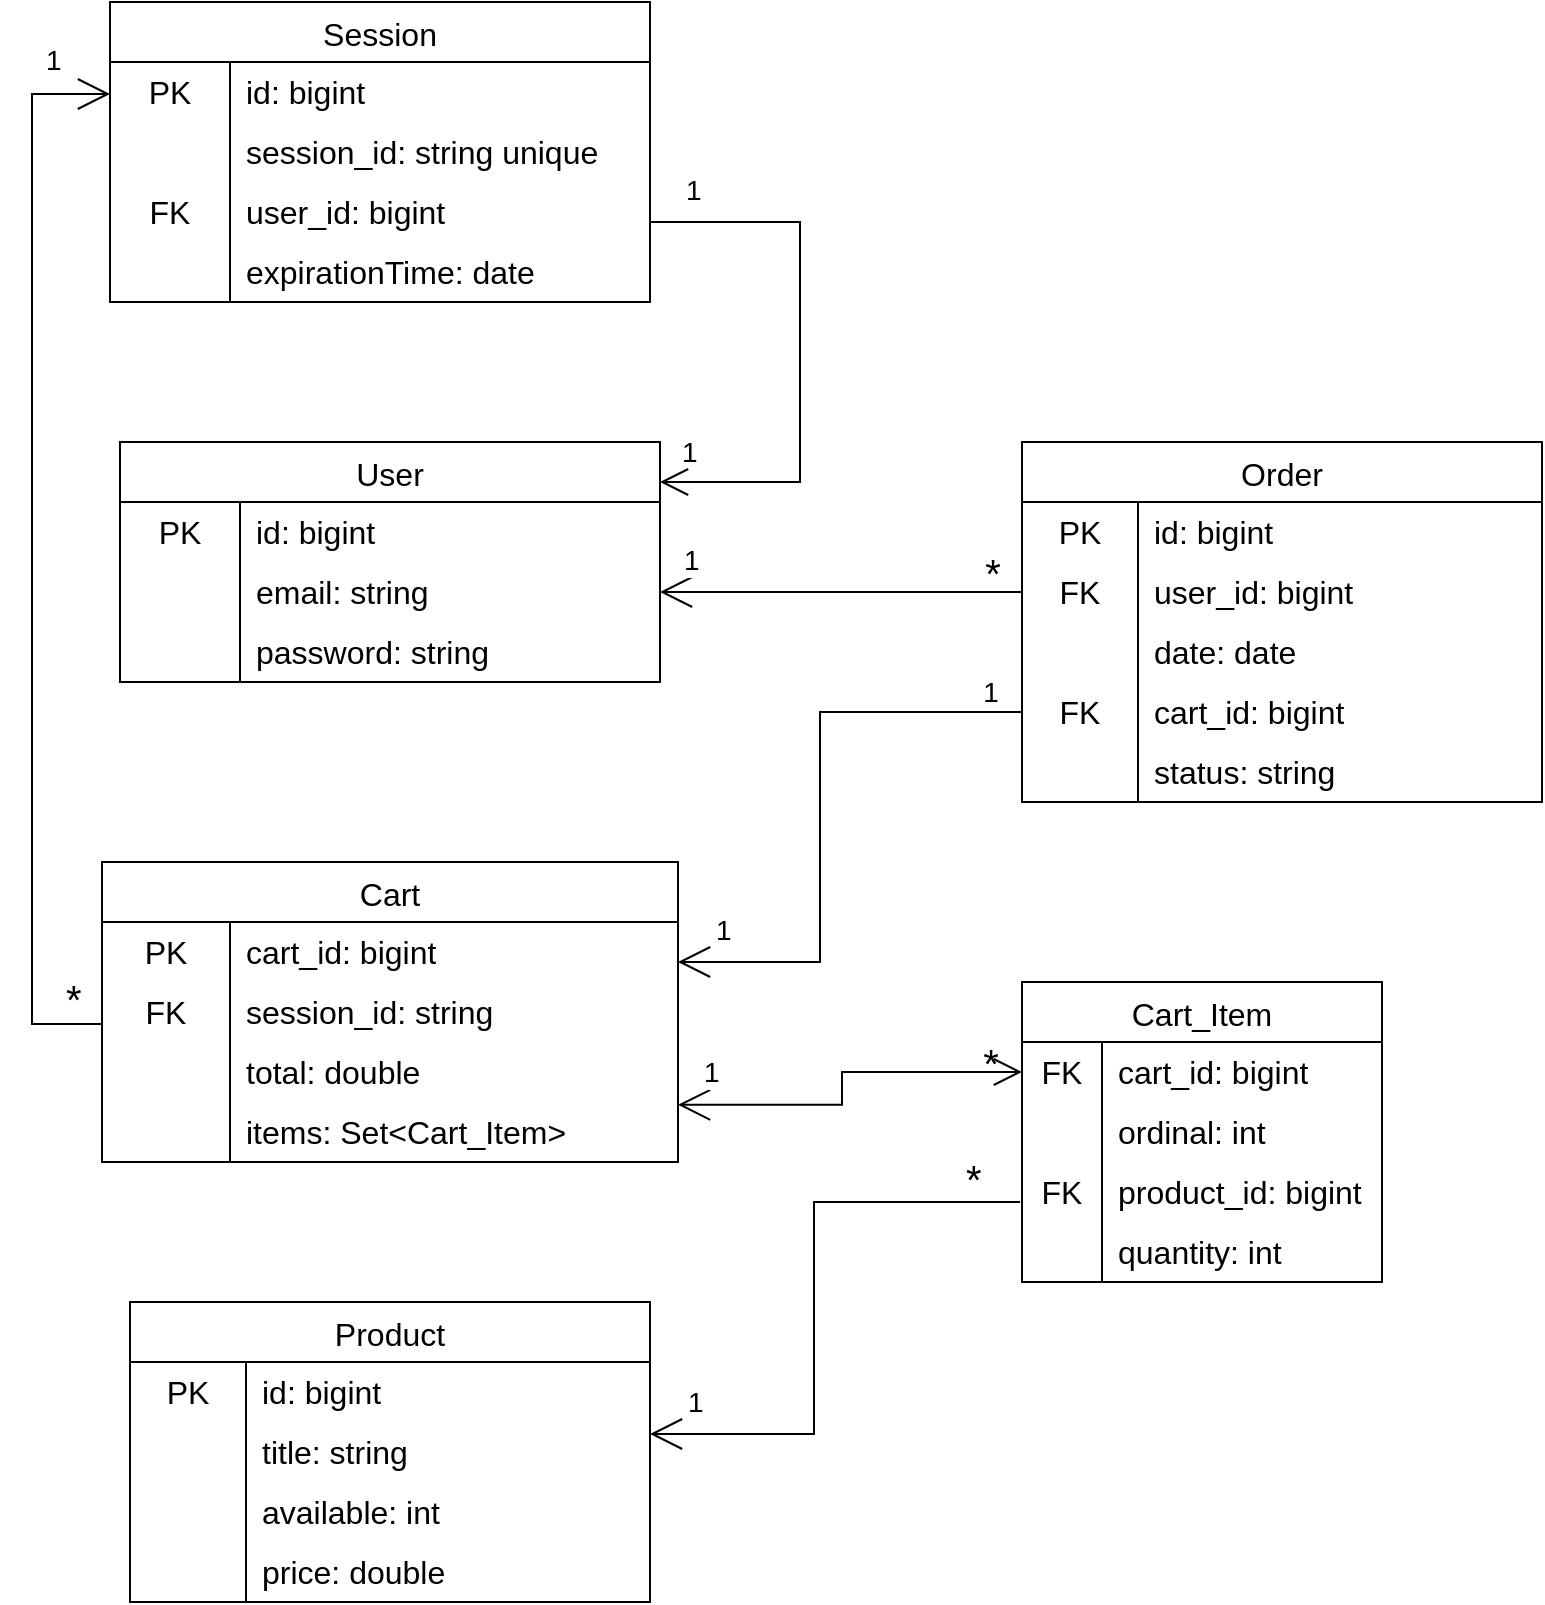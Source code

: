 <mxfile version="24.3.0" type="device">
  <diagram id="C5RBs43oDa-KdzZeNtuy" name="Page-1">
    <mxGraphModel dx="2086" dy="729" grid="1" gridSize="10" guides="1" tooltips="1" connect="1" arrows="1" fold="1" page="1" pageScale="1" pageWidth="827" pageHeight="1169" math="0" shadow="0">
      <root>
        <mxCell id="WIyWlLk6GJQsqaUBKTNV-0" />
        <mxCell id="WIyWlLk6GJQsqaUBKTNV-1" parent="WIyWlLk6GJQsqaUBKTNV-0" />
        <mxCell id="tDX9Rvb7DE5_OkJdQCPN-15" value="Cart_Item" style="shape=table;startSize=30;container=1;collapsible=0;childLayout=tableLayout;fixedRows=1;rowLines=0;fontStyle=0;strokeColor=default;fontSize=16;" vertex="1" parent="WIyWlLk6GJQsqaUBKTNV-1">
          <mxGeometry x="-300" y="530" width="180" height="150" as="geometry" />
        </mxCell>
        <mxCell id="tDX9Rvb7DE5_OkJdQCPN-16" value="" style="shape=tableRow;horizontal=0;startSize=0;swimlaneHead=0;swimlaneBody=0;top=0;left=0;bottom=0;right=0;collapsible=0;dropTarget=0;fillColor=none;points=[[0,0.5],[1,0.5]];portConstraint=eastwest;strokeColor=inherit;fontSize=16;" vertex="1" parent="tDX9Rvb7DE5_OkJdQCPN-15">
          <mxGeometry y="30" width="180" height="30" as="geometry" />
        </mxCell>
        <mxCell id="tDX9Rvb7DE5_OkJdQCPN-17" value="FK" style="shape=partialRectangle;html=1;whiteSpace=wrap;connectable=0;fillColor=none;top=0;left=0;bottom=0;right=0;overflow=hidden;pointerEvents=1;strokeColor=inherit;fontSize=16;" vertex="1" parent="tDX9Rvb7DE5_OkJdQCPN-16">
          <mxGeometry width="40" height="30" as="geometry">
            <mxRectangle width="40" height="30" as="alternateBounds" />
          </mxGeometry>
        </mxCell>
        <mxCell id="tDX9Rvb7DE5_OkJdQCPN-18" value="cart_id: bigint" style="shape=partialRectangle;html=1;whiteSpace=wrap;connectable=0;fillColor=none;top=0;left=0;bottom=0;right=0;align=left;spacingLeft=6;overflow=hidden;strokeColor=inherit;fontSize=16;" vertex="1" parent="tDX9Rvb7DE5_OkJdQCPN-16">
          <mxGeometry x="40" width="140" height="30" as="geometry">
            <mxRectangle width="140" height="30" as="alternateBounds" />
          </mxGeometry>
        </mxCell>
        <mxCell id="tDX9Rvb7DE5_OkJdQCPN-19" value="" style="shape=tableRow;horizontal=0;startSize=0;swimlaneHead=0;swimlaneBody=0;top=0;left=0;bottom=0;right=0;collapsible=0;dropTarget=0;fillColor=none;points=[[0,0.5],[1,0.5]];portConstraint=eastwest;strokeColor=inherit;fontSize=16;" vertex="1" parent="tDX9Rvb7DE5_OkJdQCPN-15">
          <mxGeometry y="60" width="180" height="30" as="geometry" />
        </mxCell>
        <mxCell id="tDX9Rvb7DE5_OkJdQCPN-20" value="" style="shape=partialRectangle;html=1;whiteSpace=wrap;connectable=0;fillColor=none;top=0;left=0;bottom=0;right=0;overflow=hidden;strokeColor=inherit;fontSize=16;" vertex="1" parent="tDX9Rvb7DE5_OkJdQCPN-19">
          <mxGeometry width="40" height="30" as="geometry">
            <mxRectangle width="40" height="30" as="alternateBounds" />
          </mxGeometry>
        </mxCell>
        <mxCell id="tDX9Rvb7DE5_OkJdQCPN-21" value="ordinal: int" style="shape=partialRectangle;html=1;whiteSpace=wrap;connectable=0;fillColor=none;top=0;left=0;bottom=0;right=0;align=left;spacingLeft=6;overflow=hidden;strokeColor=inherit;fontSize=16;" vertex="1" parent="tDX9Rvb7DE5_OkJdQCPN-19">
          <mxGeometry x="40" width="140" height="30" as="geometry">
            <mxRectangle width="140" height="30" as="alternateBounds" />
          </mxGeometry>
        </mxCell>
        <mxCell id="tDX9Rvb7DE5_OkJdQCPN-22" value="" style="shape=tableRow;horizontal=0;startSize=0;swimlaneHead=0;swimlaneBody=0;top=0;left=0;bottom=0;right=0;collapsible=0;dropTarget=0;fillColor=none;points=[[0,0.5],[1,0.5]];portConstraint=eastwest;strokeColor=inherit;fontSize=16;" vertex="1" parent="tDX9Rvb7DE5_OkJdQCPN-15">
          <mxGeometry y="90" width="180" height="30" as="geometry" />
        </mxCell>
        <mxCell id="tDX9Rvb7DE5_OkJdQCPN-23" value="FK" style="shape=partialRectangle;html=1;whiteSpace=wrap;connectable=0;fillColor=none;top=0;left=0;bottom=0;right=0;overflow=hidden;strokeColor=inherit;fontSize=16;" vertex="1" parent="tDX9Rvb7DE5_OkJdQCPN-22">
          <mxGeometry width="40" height="30" as="geometry">
            <mxRectangle width="40" height="30" as="alternateBounds" />
          </mxGeometry>
        </mxCell>
        <mxCell id="tDX9Rvb7DE5_OkJdQCPN-24" value="product_id: bigint" style="shape=partialRectangle;html=1;whiteSpace=wrap;connectable=0;fillColor=none;top=0;left=0;bottom=0;right=0;align=left;spacingLeft=6;overflow=hidden;strokeColor=inherit;fontSize=16;" vertex="1" parent="tDX9Rvb7DE5_OkJdQCPN-22">
          <mxGeometry x="40" width="140" height="30" as="geometry">
            <mxRectangle width="140" height="30" as="alternateBounds" />
          </mxGeometry>
        </mxCell>
        <mxCell id="tDX9Rvb7DE5_OkJdQCPN-80" value="" style="shape=tableRow;horizontal=0;startSize=0;swimlaneHead=0;swimlaneBody=0;top=0;left=0;bottom=0;right=0;collapsible=0;dropTarget=0;fillColor=none;points=[[0,0.5],[1,0.5]];portConstraint=eastwest;strokeColor=inherit;fontSize=16;" vertex="1" parent="tDX9Rvb7DE5_OkJdQCPN-15">
          <mxGeometry y="120" width="180" height="30" as="geometry" />
        </mxCell>
        <mxCell id="tDX9Rvb7DE5_OkJdQCPN-81" value="" style="shape=partialRectangle;html=1;whiteSpace=wrap;connectable=0;fillColor=none;top=0;left=0;bottom=0;right=0;overflow=hidden;strokeColor=inherit;fontSize=16;" vertex="1" parent="tDX9Rvb7DE5_OkJdQCPN-80">
          <mxGeometry width="40" height="30" as="geometry">
            <mxRectangle width="40" height="30" as="alternateBounds" />
          </mxGeometry>
        </mxCell>
        <mxCell id="tDX9Rvb7DE5_OkJdQCPN-82" value="quantity: int" style="shape=partialRectangle;html=1;whiteSpace=wrap;connectable=0;fillColor=none;top=0;left=0;bottom=0;right=0;align=left;spacingLeft=6;overflow=hidden;strokeColor=inherit;fontSize=16;" vertex="1" parent="tDX9Rvb7DE5_OkJdQCPN-80">
          <mxGeometry x="40" width="140" height="30" as="geometry">
            <mxRectangle width="140" height="30" as="alternateBounds" />
          </mxGeometry>
        </mxCell>
        <mxCell id="tDX9Rvb7DE5_OkJdQCPN-39" value="" style="shape=tableRow;horizontal=0;startSize=0;swimlaneHead=0;swimlaneBody=0;top=0;left=0;bottom=0;right=0;collapsible=0;dropTarget=0;fillColor=none;points=[[0,0.5],[1,0.5]];portConstraint=eastwest;strokeColor=inherit;fontSize=16;" vertex="1" parent="WIyWlLk6GJQsqaUBKTNV-1">
          <mxGeometry x="-461" y="90" width="180" height="30" as="geometry" />
        </mxCell>
        <mxCell id="tDX9Rvb7DE5_OkJdQCPN-48" value="" style="shape=tableRow;horizontal=0;startSize=0;swimlaneHead=0;swimlaneBody=0;top=0;left=0;bottom=0;right=0;collapsible=0;dropTarget=0;fillColor=none;points=[[0,0.5],[1,0.5]];portConstraint=eastwest;strokeColor=inherit;fontSize=16;" vertex="1" parent="WIyWlLk6GJQsqaUBKTNV-1">
          <mxGeometry x="-461" y="120" width="180" height="30" as="geometry" />
        </mxCell>
        <mxCell id="tDX9Rvb7DE5_OkJdQCPN-51" value="" style="shape=tableRow;horizontal=0;startSize=0;swimlaneHead=0;swimlaneBody=0;top=0;left=0;bottom=0;right=0;collapsible=0;dropTarget=0;fillColor=none;points=[[0,0.5],[1,0.5]];portConstraint=eastwest;strokeColor=inherit;fontSize=16;" vertex="1" parent="WIyWlLk6GJQsqaUBKTNV-1">
          <mxGeometry x="-461" y="150" width="180" height="30" as="geometry" />
        </mxCell>
        <mxCell id="tDX9Rvb7DE5_OkJdQCPN-54" value="" style="shape=tableRow;horizontal=0;startSize=0;swimlaneHead=0;swimlaneBody=0;top=0;left=0;bottom=0;right=0;collapsible=0;dropTarget=0;fillColor=none;points=[[0,0.5],[1,0.5]];portConstraint=eastwest;strokeColor=inherit;fontSize=16;" vertex="1" parent="WIyWlLk6GJQsqaUBKTNV-1">
          <mxGeometry x="-461" y="180" width="180" height="30" as="geometry" />
        </mxCell>
        <mxCell id="tDX9Rvb7DE5_OkJdQCPN-89" value="Cart" style="shape=table;startSize=30;container=1;collapsible=0;childLayout=tableLayout;fixedRows=1;rowLines=0;fontStyle=0;strokeColor=default;fontSize=16;" vertex="1" parent="WIyWlLk6GJQsqaUBKTNV-1">
          <mxGeometry x="-760" y="470" width="288" height="150" as="geometry" />
        </mxCell>
        <mxCell id="tDX9Rvb7DE5_OkJdQCPN-90" value="" style="shape=tableRow;horizontal=0;startSize=0;swimlaneHead=0;swimlaneBody=0;top=0;left=0;bottom=0;right=0;collapsible=0;dropTarget=0;fillColor=none;points=[[0,0.5],[1,0.5]];portConstraint=eastwest;strokeColor=inherit;fontSize=16;" vertex="1" parent="tDX9Rvb7DE5_OkJdQCPN-89">
          <mxGeometry y="30" width="288" height="30" as="geometry" />
        </mxCell>
        <mxCell id="tDX9Rvb7DE5_OkJdQCPN-91" value="PK" style="shape=partialRectangle;html=1;whiteSpace=wrap;connectable=0;fillColor=none;top=0;left=0;bottom=0;right=0;overflow=hidden;pointerEvents=1;strokeColor=inherit;fontSize=16;" vertex="1" parent="tDX9Rvb7DE5_OkJdQCPN-90">
          <mxGeometry width="64" height="30" as="geometry">
            <mxRectangle width="64" height="30" as="alternateBounds" />
          </mxGeometry>
        </mxCell>
        <mxCell id="tDX9Rvb7DE5_OkJdQCPN-92" value="cart_id: bigint" style="shape=partialRectangle;html=1;whiteSpace=wrap;connectable=0;fillColor=none;top=0;left=0;bottom=0;right=0;align=left;spacingLeft=6;overflow=hidden;strokeColor=inherit;fontSize=16;" vertex="1" parent="tDX9Rvb7DE5_OkJdQCPN-90">
          <mxGeometry x="64" width="224" height="30" as="geometry">
            <mxRectangle width="224" height="30" as="alternateBounds" />
          </mxGeometry>
        </mxCell>
        <mxCell id="tDX9Rvb7DE5_OkJdQCPN-156" value="" style="shape=tableRow;horizontal=0;startSize=0;swimlaneHead=0;swimlaneBody=0;top=0;left=0;bottom=0;right=0;collapsible=0;dropTarget=0;fillColor=none;points=[[0,0.5],[1,0.5]];portConstraint=eastwest;strokeColor=inherit;fontSize=16;" vertex="1" parent="tDX9Rvb7DE5_OkJdQCPN-89">
          <mxGeometry y="60" width="288" height="30" as="geometry" />
        </mxCell>
        <mxCell id="tDX9Rvb7DE5_OkJdQCPN-157" value="FK" style="shape=partialRectangle;html=1;whiteSpace=wrap;connectable=0;fillColor=none;top=0;left=0;bottom=0;right=0;overflow=hidden;pointerEvents=1;strokeColor=inherit;fontSize=16;" vertex="1" parent="tDX9Rvb7DE5_OkJdQCPN-156">
          <mxGeometry width="64" height="30" as="geometry">
            <mxRectangle width="64" height="30" as="alternateBounds" />
          </mxGeometry>
        </mxCell>
        <mxCell id="tDX9Rvb7DE5_OkJdQCPN-158" value="session_id: string" style="shape=partialRectangle;html=1;whiteSpace=wrap;connectable=0;fillColor=none;top=0;left=0;bottom=0;right=0;align=left;spacingLeft=6;overflow=hidden;strokeColor=inherit;fontSize=16;" vertex="1" parent="tDX9Rvb7DE5_OkJdQCPN-156">
          <mxGeometry x="64" width="224" height="30" as="geometry">
            <mxRectangle width="224" height="30" as="alternateBounds" />
          </mxGeometry>
        </mxCell>
        <mxCell id="tDX9Rvb7DE5_OkJdQCPN-93" value="" style="shape=tableRow;horizontal=0;startSize=0;swimlaneHead=0;swimlaneBody=0;top=0;left=0;bottom=0;right=0;collapsible=0;dropTarget=0;fillColor=none;points=[[0,0.5],[1,0.5]];portConstraint=eastwest;strokeColor=inherit;fontSize=16;" vertex="1" parent="tDX9Rvb7DE5_OkJdQCPN-89">
          <mxGeometry y="90" width="288" height="30" as="geometry" />
        </mxCell>
        <mxCell id="tDX9Rvb7DE5_OkJdQCPN-94" value="" style="shape=partialRectangle;html=1;whiteSpace=wrap;connectable=0;fillColor=none;top=0;left=0;bottom=0;right=0;overflow=hidden;strokeColor=inherit;fontSize=16;" vertex="1" parent="tDX9Rvb7DE5_OkJdQCPN-93">
          <mxGeometry width="64" height="30" as="geometry">
            <mxRectangle width="64" height="30" as="alternateBounds" />
          </mxGeometry>
        </mxCell>
        <mxCell id="tDX9Rvb7DE5_OkJdQCPN-95" value="total: double" style="shape=partialRectangle;html=1;whiteSpace=wrap;connectable=0;fillColor=none;top=0;left=0;bottom=0;right=0;align=left;spacingLeft=6;overflow=hidden;strokeColor=inherit;fontSize=16;" vertex="1" parent="tDX9Rvb7DE5_OkJdQCPN-93">
          <mxGeometry x="64" width="224" height="30" as="geometry">
            <mxRectangle width="224" height="30" as="alternateBounds" />
          </mxGeometry>
        </mxCell>
        <mxCell id="tDX9Rvb7DE5_OkJdQCPN-96" value="" style="shape=tableRow;horizontal=0;startSize=0;swimlaneHead=0;swimlaneBody=0;top=0;left=0;bottom=0;right=0;collapsible=0;dropTarget=0;fillColor=none;points=[[0,0.5],[1,0.5]];portConstraint=eastwest;strokeColor=inherit;fontSize=16;" vertex="1" parent="tDX9Rvb7DE5_OkJdQCPN-89">
          <mxGeometry y="120" width="288" height="30" as="geometry" />
        </mxCell>
        <mxCell id="tDX9Rvb7DE5_OkJdQCPN-97" value="" style="shape=partialRectangle;html=1;whiteSpace=wrap;connectable=0;fillColor=none;top=0;left=0;bottom=0;right=0;overflow=hidden;strokeColor=inherit;fontSize=16;" vertex="1" parent="tDX9Rvb7DE5_OkJdQCPN-96">
          <mxGeometry width="64" height="30" as="geometry">
            <mxRectangle width="64" height="30" as="alternateBounds" />
          </mxGeometry>
        </mxCell>
        <mxCell id="tDX9Rvb7DE5_OkJdQCPN-98" value="items: Set&amp;lt;Cart_Item&amp;gt;" style="shape=partialRectangle;html=1;whiteSpace=wrap;connectable=0;fillColor=none;top=0;left=0;bottom=0;right=0;align=left;spacingLeft=6;overflow=hidden;strokeColor=inherit;fontSize=16;" vertex="1" parent="tDX9Rvb7DE5_OkJdQCPN-96">
          <mxGeometry x="64" width="224" height="30" as="geometry">
            <mxRectangle width="224" height="30" as="alternateBounds" />
          </mxGeometry>
        </mxCell>
        <mxCell id="tDX9Rvb7DE5_OkJdQCPN-102" value="Order" style="shape=table;startSize=30;container=1;collapsible=0;childLayout=tableLayout;fixedRows=1;rowLines=0;fontStyle=0;strokeColor=default;fontSize=16;" vertex="1" parent="WIyWlLk6GJQsqaUBKTNV-1">
          <mxGeometry x="-300" y="260" width="260" height="180" as="geometry" />
        </mxCell>
        <mxCell id="tDX9Rvb7DE5_OkJdQCPN-103" value="" style="shape=tableRow;horizontal=0;startSize=0;swimlaneHead=0;swimlaneBody=0;top=0;left=0;bottom=0;right=0;collapsible=0;dropTarget=0;fillColor=none;points=[[0,0.5],[1,0.5]];portConstraint=eastwest;strokeColor=inherit;fontSize=16;" vertex="1" parent="tDX9Rvb7DE5_OkJdQCPN-102">
          <mxGeometry y="30" width="260" height="30" as="geometry" />
        </mxCell>
        <mxCell id="tDX9Rvb7DE5_OkJdQCPN-104" value="PK" style="shape=partialRectangle;html=1;whiteSpace=wrap;connectable=0;fillColor=none;top=0;left=0;bottom=0;right=0;overflow=hidden;pointerEvents=1;strokeColor=inherit;fontSize=16;" vertex="1" parent="tDX9Rvb7DE5_OkJdQCPN-103">
          <mxGeometry width="58" height="30" as="geometry">
            <mxRectangle width="58" height="30" as="alternateBounds" />
          </mxGeometry>
        </mxCell>
        <mxCell id="tDX9Rvb7DE5_OkJdQCPN-105" value="id: bigint" style="shape=partialRectangle;html=1;whiteSpace=wrap;connectable=0;fillColor=none;top=0;left=0;bottom=0;right=0;align=left;spacingLeft=6;overflow=hidden;strokeColor=inherit;fontSize=16;" vertex="1" parent="tDX9Rvb7DE5_OkJdQCPN-103">
          <mxGeometry x="58" width="202" height="30" as="geometry">
            <mxRectangle width="202" height="30" as="alternateBounds" />
          </mxGeometry>
        </mxCell>
        <mxCell id="tDX9Rvb7DE5_OkJdQCPN-106" value="" style="shape=tableRow;horizontal=0;startSize=0;swimlaneHead=0;swimlaneBody=0;top=0;left=0;bottom=0;right=0;collapsible=0;dropTarget=0;fillColor=none;points=[[0,0.5],[1,0.5]];portConstraint=eastwest;strokeColor=inherit;fontSize=16;" vertex="1" parent="tDX9Rvb7DE5_OkJdQCPN-102">
          <mxGeometry y="60" width="260" height="30" as="geometry" />
        </mxCell>
        <mxCell id="tDX9Rvb7DE5_OkJdQCPN-107" value="FK" style="shape=partialRectangle;html=1;whiteSpace=wrap;connectable=0;fillColor=none;top=0;left=0;bottom=0;right=0;overflow=hidden;strokeColor=inherit;fontSize=16;" vertex="1" parent="tDX9Rvb7DE5_OkJdQCPN-106">
          <mxGeometry width="58" height="30" as="geometry">
            <mxRectangle width="58" height="30" as="alternateBounds" />
          </mxGeometry>
        </mxCell>
        <mxCell id="tDX9Rvb7DE5_OkJdQCPN-108" value="user_id: bigint" style="shape=partialRectangle;html=1;whiteSpace=wrap;connectable=0;fillColor=none;top=0;left=0;bottom=0;right=0;align=left;spacingLeft=6;overflow=hidden;strokeColor=inherit;fontSize=16;" vertex="1" parent="tDX9Rvb7DE5_OkJdQCPN-106">
          <mxGeometry x="58" width="202" height="30" as="geometry">
            <mxRectangle width="202" height="30" as="alternateBounds" />
          </mxGeometry>
        </mxCell>
        <mxCell id="tDX9Rvb7DE5_OkJdQCPN-109" value="" style="shape=tableRow;horizontal=0;startSize=0;swimlaneHead=0;swimlaneBody=0;top=0;left=0;bottom=0;right=0;collapsible=0;dropTarget=0;fillColor=none;points=[[0,0.5],[1,0.5]];portConstraint=eastwest;strokeColor=inherit;fontSize=16;" vertex="1" parent="tDX9Rvb7DE5_OkJdQCPN-102">
          <mxGeometry y="90" width="260" height="30" as="geometry" />
        </mxCell>
        <mxCell id="tDX9Rvb7DE5_OkJdQCPN-110" value="" style="shape=partialRectangle;html=1;whiteSpace=wrap;connectable=0;fillColor=none;top=0;left=0;bottom=0;right=0;overflow=hidden;strokeColor=inherit;fontSize=16;" vertex="1" parent="tDX9Rvb7DE5_OkJdQCPN-109">
          <mxGeometry width="58" height="30" as="geometry">
            <mxRectangle width="58" height="30" as="alternateBounds" />
          </mxGeometry>
        </mxCell>
        <mxCell id="tDX9Rvb7DE5_OkJdQCPN-111" value="date: date" style="shape=partialRectangle;html=1;whiteSpace=wrap;connectable=0;fillColor=none;top=0;left=0;bottom=0;right=0;align=left;spacingLeft=6;overflow=hidden;strokeColor=inherit;fontSize=16;" vertex="1" parent="tDX9Rvb7DE5_OkJdQCPN-109">
          <mxGeometry x="58" width="202" height="30" as="geometry">
            <mxRectangle width="202" height="30" as="alternateBounds" />
          </mxGeometry>
        </mxCell>
        <mxCell id="tDX9Rvb7DE5_OkJdQCPN-112" value="" style="shape=tableRow;horizontal=0;startSize=0;swimlaneHead=0;swimlaneBody=0;top=0;left=0;bottom=0;right=0;collapsible=0;dropTarget=0;fillColor=none;points=[[0,0.5],[1,0.5]];portConstraint=eastwest;strokeColor=inherit;fontSize=16;" vertex="1" parent="tDX9Rvb7DE5_OkJdQCPN-102">
          <mxGeometry y="120" width="260" height="30" as="geometry" />
        </mxCell>
        <mxCell id="tDX9Rvb7DE5_OkJdQCPN-113" value="FK" style="shape=partialRectangle;html=1;whiteSpace=wrap;connectable=0;fillColor=none;top=0;left=0;bottom=0;right=0;overflow=hidden;strokeColor=inherit;fontSize=16;" vertex="1" parent="tDX9Rvb7DE5_OkJdQCPN-112">
          <mxGeometry width="58" height="30" as="geometry">
            <mxRectangle width="58" height="30" as="alternateBounds" />
          </mxGeometry>
        </mxCell>
        <mxCell id="tDX9Rvb7DE5_OkJdQCPN-114" value="cart_id: bigint" style="shape=partialRectangle;html=1;whiteSpace=wrap;connectable=0;fillColor=none;top=0;left=0;bottom=0;right=0;align=left;spacingLeft=6;overflow=hidden;strokeColor=inherit;fontSize=16;" vertex="1" parent="tDX9Rvb7DE5_OkJdQCPN-112">
          <mxGeometry x="58" width="202" height="30" as="geometry">
            <mxRectangle width="202" height="30" as="alternateBounds" />
          </mxGeometry>
        </mxCell>
        <mxCell id="tDX9Rvb7DE5_OkJdQCPN-115" value="" style="shape=tableRow;horizontal=0;startSize=0;swimlaneHead=0;swimlaneBody=0;top=0;left=0;bottom=0;right=0;collapsible=0;dropTarget=0;fillColor=none;points=[[0,0.5],[1,0.5]];portConstraint=eastwest;strokeColor=inherit;fontSize=16;" vertex="1" parent="tDX9Rvb7DE5_OkJdQCPN-102">
          <mxGeometry y="150" width="260" height="30" as="geometry" />
        </mxCell>
        <mxCell id="tDX9Rvb7DE5_OkJdQCPN-116" value="" style="shape=partialRectangle;html=1;whiteSpace=wrap;connectable=0;fillColor=none;top=0;left=0;bottom=0;right=0;overflow=hidden;strokeColor=inherit;fontSize=16;" vertex="1" parent="tDX9Rvb7DE5_OkJdQCPN-115">
          <mxGeometry width="58" height="30" as="geometry">
            <mxRectangle width="58" height="30" as="alternateBounds" />
          </mxGeometry>
        </mxCell>
        <mxCell id="tDX9Rvb7DE5_OkJdQCPN-117" value="status: string" style="shape=partialRectangle;html=1;whiteSpace=wrap;connectable=0;fillColor=none;top=0;left=0;bottom=0;right=0;align=left;spacingLeft=6;overflow=hidden;strokeColor=inherit;fontSize=16;" vertex="1" parent="tDX9Rvb7DE5_OkJdQCPN-115">
          <mxGeometry x="58" width="202" height="30" as="geometry">
            <mxRectangle width="202" height="30" as="alternateBounds" />
          </mxGeometry>
        </mxCell>
        <mxCell id="tDX9Rvb7DE5_OkJdQCPN-118" value="Product" style="shape=table;startSize=30;container=1;collapsible=0;childLayout=tableLayout;fixedRows=1;rowLines=0;fontStyle=0;strokeColor=default;fontSize=16;" vertex="1" parent="WIyWlLk6GJQsqaUBKTNV-1">
          <mxGeometry x="-746" y="690" width="260" height="150" as="geometry" />
        </mxCell>
        <mxCell id="tDX9Rvb7DE5_OkJdQCPN-119" value="" style="shape=tableRow;horizontal=0;startSize=0;swimlaneHead=0;swimlaneBody=0;top=0;left=0;bottom=0;right=0;collapsible=0;dropTarget=0;fillColor=none;points=[[0,0.5],[1,0.5]];portConstraint=eastwest;strokeColor=inherit;fontSize=16;" vertex="1" parent="tDX9Rvb7DE5_OkJdQCPN-118">
          <mxGeometry y="30" width="260" height="30" as="geometry" />
        </mxCell>
        <mxCell id="tDX9Rvb7DE5_OkJdQCPN-120" value="PK" style="shape=partialRectangle;html=1;whiteSpace=wrap;connectable=0;fillColor=none;top=0;left=0;bottom=0;right=0;overflow=hidden;pointerEvents=1;strokeColor=inherit;fontSize=16;" vertex="1" parent="tDX9Rvb7DE5_OkJdQCPN-119">
          <mxGeometry width="58" height="30" as="geometry">
            <mxRectangle width="58" height="30" as="alternateBounds" />
          </mxGeometry>
        </mxCell>
        <mxCell id="tDX9Rvb7DE5_OkJdQCPN-121" value="id: bigint" style="shape=partialRectangle;html=1;whiteSpace=wrap;connectable=0;fillColor=none;top=0;left=0;bottom=0;right=0;align=left;spacingLeft=6;overflow=hidden;strokeColor=inherit;fontSize=16;" vertex="1" parent="tDX9Rvb7DE5_OkJdQCPN-119">
          <mxGeometry x="58" width="202" height="30" as="geometry">
            <mxRectangle width="202" height="30" as="alternateBounds" />
          </mxGeometry>
        </mxCell>
        <mxCell id="tDX9Rvb7DE5_OkJdQCPN-122" value="" style="shape=tableRow;horizontal=0;startSize=0;swimlaneHead=0;swimlaneBody=0;top=0;left=0;bottom=0;right=0;collapsible=0;dropTarget=0;fillColor=none;points=[[0,0.5],[1,0.5]];portConstraint=eastwest;strokeColor=inherit;fontSize=16;" vertex="1" parent="tDX9Rvb7DE5_OkJdQCPN-118">
          <mxGeometry y="60" width="260" height="30" as="geometry" />
        </mxCell>
        <mxCell id="tDX9Rvb7DE5_OkJdQCPN-123" value="" style="shape=partialRectangle;html=1;whiteSpace=wrap;connectable=0;fillColor=none;top=0;left=0;bottom=0;right=0;overflow=hidden;strokeColor=inherit;fontSize=16;" vertex="1" parent="tDX9Rvb7DE5_OkJdQCPN-122">
          <mxGeometry width="58" height="30" as="geometry">
            <mxRectangle width="58" height="30" as="alternateBounds" />
          </mxGeometry>
        </mxCell>
        <mxCell id="tDX9Rvb7DE5_OkJdQCPN-124" value="title: string" style="shape=partialRectangle;html=1;whiteSpace=wrap;connectable=0;fillColor=none;top=0;left=0;bottom=0;right=0;align=left;spacingLeft=6;overflow=hidden;strokeColor=inherit;fontSize=16;" vertex="1" parent="tDX9Rvb7DE5_OkJdQCPN-122">
          <mxGeometry x="58" width="202" height="30" as="geometry">
            <mxRectangle width="202" height="30" as="alternateBounds" />
          </mxGeometry>
        </mxCell>
        <mxCell id="tDX9Rvb7DE5_OkJdQCPN-125" value="" style="shape=tableRow;horizontal=0;startSize=0;swimlaneHead=0;swimlaneBody=0;top=0;left=0;bottom=0;right=0;collapsible=0;dropTarget=0;fillColor=none;points=[[0,0.5],[1,0.5]];portConstraint=eastwest;strokeColor=inherit;fontSize=16;" vertex="1" parent="tDX9Rvb7DE5_OkJdQCPN-118">
          <mxGeometry y="90" width="260" height="30" as="geometry" />
        </mxCell>
        <mxCell id="tDX9Rvb7DE5_OkJdQCPN-126" value="" style="shape=partialRectangle;html=1;whiteSpace=wrap;connectable=0;fillColor=none;top=0;left=0;bottom=0;right=0;overflow=hidden;strokeColor=inherit;fontSize=16;" vertex="1" parent="tDX9Rvb7DE5_OkJdQCPN-125">
          <mxGeometry width="58" height="30" as="geometry">
            <mxRectangle width="58" height="30" as="alternateBounds" />
          </mxGeometry>
        </mxCell>
        <mxCell id="tDX9Rvb7DE5_OkJdQCPN-127" value="available: int" style="shape=partialRectangle;html=1;whiteSpace=wrap;connectable=0;fillColor=none;top=0;left=0;bottom=0;right=0;align=left;spacingLeft=6;overflow=hidden;strokeColor=inherit;fontSize=16;" vertex="1" parent="tDX9Rvb7DE5_OkJdQCPN-125">
          <mxGeometry x="58" width="202" height="30" as="geometry">
            <mxRectangle width="202" height="30" as="alternateBounds" />
          </mxGeometry>
        </mxCell>
        <mxCell id="tDX9Rvb7DE5_OkJdQCPN-128" value="" style="shape=tableRow;horizontal=0;startSize=0;swimlaneHead=0;swimlaneBody=0;top=0;left=0;bottom=0;right=0;collapsible=0;dropTarget=0;fillColor=none;points=[[0,0.5],[1,0.5]];portConstraint=eastwest;strokeColor=inherit;fontSize=16;" vertex="1" parent="tDX9Rvb7DE5_OkJdQCPN-118">
          <mxGeometry y="120" width="260" height="30" as="geometry" />
        </mxCell>
        <mxCell id="tDX9Rvb7DE5_OkJdQCPN-129" value="" style="shape=partialRectangle;html=1;whiteSpace=wrap;connectable=0;fillColor=none;top=0;left=0;bottom=0;right=0;overflow=hidden;strokeColor=inherit;fontSize=16;" vertex="1" parent="tDX9Rvb7DE5_OkJdQCPN-128">
          <mxGeometry width="58" height="30" as="geometry">
            <mxRectangle width="58" height="30" as="alternateBounds" />
          </mxGeometry>
        </mxCell>
        <mxCell id="tDX9Rvb7DE5_OkJdQCPN-130" value="price: double" style="shape=partialRectangle;html=1;whiteSpace=wrap;connectable=0;fillColor=none;top=0;left=0;bottom=0;right=0;align=left;spacingLeft=6;overflow=hidden;strokeColor=inherit;fontSize=16;" vertex="1" parent="tDX9Rvb7DE5_OkJdQCPN-128">
          <mxGeometry x="58" width="202" height="30" as="geometry">
            <mxRectangle width="202" height="30" as="alternateBounds" />
          </mxGeometry>
        </mxCell>
        <mxCell id="tDX9Rvb7DE5_OkJdQCPN-134" value="Session" style="shape=table;startSize=30;container=1;collapsible=0;childLayout=tableLayout;fixedRows=1;rowLines=0;fontStyle=0;strokeColor=default;fontSize=16;" vertex="1" parent="WIyWlLk6GJQsqaUBKTNV-1">
          <mxGeometry x="-756" y="40" width="270" height="150" as="geometry" />
        </mxCell>
        <mxCell id="tDX9Rvb7DE5_OkJdQCPN-135" value="" style="shape=tableRow;horizontal=0;startSize=0;swimlaneHead=0;swimlaneBody=0;top=0;left=0;bottom=0;right=0;collapsible=0;dropTarget=0;fillColor=none;points=[[0,0.5],[1,0.5]];portConstraint=eastwest;strokeColor=inherit;fontSize=16;" vertex="1" parent="tDX9Rvb7DE5_OkJdQCPN-134">
          <mxGeometry y="30" width="270" height="30" as="geometry" />
        </mxCell>
        <mxCell id="tDX9Rvb7DE5_OkJdQCPN-136" value="PK" style="shape=partialRectangle;html=1;whiteSpace=wrap;connectable=0;fillColor=none;top=0;left=0;bottom=0;right=0;overflow=hidden;pointerEvents=1;strokeColor=inherit;fontSize=16;" vertex="1" parent="tDX9Rvb7DE5_OkJdQCPN-135">
          <mxGeometry width="60" height="30" as="geometry">
            <mxRectangle width="60" height="30" as="alternateBounds" />
          </mxGeometry>
        </mxCell>
        <mxCell id="tDX9Rvb7DE5_OkJdQCPN-137" value="id: bigint" style="shape=partialRectangle;html=1;whiteSpace=wrap;connectable=0;fillColor=none;top=0;left=0;bottom=0;right=0;align=left;spacingLeft=6;overflow=hidden;strokeColor=inherit;fontSize=16;" vertex="1" parent="tDX9Rvb7DE5_OkJdQCPN-135">
          <mxGeometry x="60" width="210" height="30" as="geometry">
            <mxRectangle width="210" height="30" as="alternateBounds" />
          </mxGeometry>
        </mxCell>
        <mxCell id="tDX9Rvb7DE5_OkJdQCPN-172" value="" style="shape=tableRow;horizontal=0;startSize=0;swimlaneHead=0;swimlaneBody=0;top=0;left=0;bottom=0;right=0;collapsible=0;dropTarget=0;fillColor=none;points=[[0,0.5],[1,0.5]];portConstraint=eastwest;strokeColor=inherit;fontSize=16;" vertex="1" parent="tDX9Rvb7DE5_OkJdQCPN-134">
          <mxGeometry y="60" width="270" height="30" as="geometry" />
        </mxCell>
        <mxCell id="tDX9Rvb7DE5_OkJdQCPN-173" value="" style="shape=partialRectangle;html=1;whiteSpace=wrap;connectable=0;fillColor=none;top=0;left=0;bottom=0;right=0;overflow=hidden;pointerEvents=1;strokeColor=inherit;fontSize=16;" vertex="1" parent="tDX9Rvb7DE5_OkJdQCPN-172">
          <mxGeometry width="60" height="30" as="geometry">
            <mxRectangle width="60" height="30" as="alternateBounds" />
          </mxGeometry>
        </mxCell>
        <mxCell id="tDX9Rvb7DE5_OkJdQCPN-174" value="session_id: string unique" style="shape=partialRectangle;html=1;whiteSpace=wrap;connectable=0;fillColor=none;top=0;left=0;bottom=0;right=0;align=left;spacingLeft=6;overflow=hidden;strokeColor=inherit;fontSize=16;" vertex="1" parent="tDX9Rvb7DE5_OkJdQCPN-172">
          <mxGeometry x="60" width="210" height="30" as="geometry">
            <mxRectangle width="210" height="30" as="alternateBounds" />
          </mxGeometry>
        </mxCell>
        <mxCell id="tDX9Rvb7DE5_OkJdQCPN-138" value="" style="shape=tableRow;horizontal=0;startSize=0;swimlaneHead=0;swimlaneBody=0;top=0;left=0;bottom=0;right=0;collapsible=0;dropTarget=0;fillColor=none;points=[[0,0.5],[1,0.5]];portConstraint=eastwest;strokeColor=inherit;fontSize=16;" vertex="1" parent="tDX9Rvb7DE5_OkJdQCPN-134">
          <mxGeometry y="90" width="270" height="30" as="geometry" />
        </mxCell>
        <mxCell id="tDX9Rvb7DE5_OkJdQCPN-139" value="FK" style="shape=partialRectangle;html=1;whiteSpace=wrap;connectable=0;fillColor=none;top=0;left=0;bottom=0;right=0;overflow=hidden;strokeColor=inherit;fontSize=16;" vertex="1" parent="tDX9Rvb7DE5_OkJdQCPN-138">
          <mxGeometry width="60" height="30" as="geometry">
            <mxRectangle width="60" height="30" as="alternateBounds" />
          </mxGeometry>
        </mxCell>
        <mxCell id="tDX9Rvb7DE5_OkJdQCPN-140" value="user_id: bigint" style="shape=partialRectangle;html=1;whiteSpace=wrap;connectable=0;fillColor=none;top=0;left=0;bottom=0;right=0;align=left;spacingLeft=6;overflow=hidden;strokeColor=inherit;fontSize=16;" vertex="1" parent="tDX9Rvb7DE5_OkJdQCPN-138">
          <mxGeometry x="60" width="210" height="30" as="geometry">
            <mxRectangle width="210" height="30" as="alternateBounds" />
          </mxGeometry>
        </mxCell>
        <mxCell id="tDX9Rvb7DE5_OkJdQCPN-141" value="" style="shape=tableRow;horizontal=0;startSize=0;swimlaneHead=0;swimlaneBody=0;top=0;left=0;bottom=0;right=0;collapsible=0;dropTarget=0;fillColor=none;points=[[0,0.5],[1,0.5]];portConstraint=eastwest;strokeColor=inherit;fontSize=16;" vertex="1" parent="tDX9Rvb7DE5_OkJdQCPN-134">
          <mxGeometry y="120" width="270" height="30" as="geometry" />
        </mxCell>
        <mxCell id="tDX9Rvb7DE5_OkJdQCPN-142" value="" style="shape=partialRectangle;html=1;whiteSpace=wrap;connectable=0;fillColor=none;top=0;left=0;bottom=0;right=0;overflow=hidden;strokeColor=inherit;fontSize=16;" vertex="1" parent="tDX9Rvb7DE5_OkJdQCPN-141">
          <mxGeometry width="60" height="30" as="geometry">
            <mxRectangle width="60" height="30" as="alternateBounds" />
          </mxGeometry>
        </mxCell>
        <mxCell id="tDX9Rvb7DE5_OkJdQCPN-143" value="expirationTime: date" style="shape=partialRectangle;html=1;whiteSpace=wrap;connectable=0;fillColor=none;top=0;left=0;bottom=0;right=0;align=left;spacingLeft=6;overflow=hidden;strokeColor=inherit;fontSize=16;" vertex="1" parent="tDX9Rvb7DE5_OkJdQCPN-141">
          <mxGeometry x="60" width="210" height="30" as="geometry">
            <mxRectangle width="210" height="30" as="alternateBounds" />
          </mxGeometry>
        </mxCell>
        <mxCell id="tDX9Rvb7DE5_OkJdQCPN-144" value="User" style="shape=table;startSize=30;container=1;collapsible=0;childLayout=tableLayout;fixedRows=1;rowLines=0;fontStyle=0;strokeColor=default;fontSize=16;" vertex="1" parent="WIyWlLk6GJQsqaUBKTNV-1">
          <mxGeometry x="-751" y="260" width="270" height="120" as="geometry" />
        </mxCell>
        <mxCell id="tDX9Rvb7DE5_OkJdQCPN-145" value="" style="shape=tableRow;horizontal=0;startSize=0;swimlaneHead=0;swimlaneBody=0;top=0;left=0;bottom=0;right=0;collapsible=0;dropTarget=0;fillColor=none;points=[[0,0.5],[1,0.5]];portConstraint=eastwest;strokeColor=inherit;fontSize=16;" vertex="1" parent="tDX9Rvb7DE5_OkJdQCPN-144">
          <mxGeometry y="30" width="270" height="30" as="geometry" />
        </mxCell>
        <mxCell id="tDX9Rvb7DE5_OkJdQCPN-146" value="PK" style="shape=partialRectangle;html=1;whiteSpace=wrap;connectable=0;fillColor=none;top=0;left=0;bottom=0;right=0;overflow=hidden;pointerEvents=1;strokeColor=inherit;fontSize=16;" vertex="1" parent="tDX9Rvb7DE5_OkJdQCPN-145">
          <mxGeometry width="60" height="30" as="geometry">
            <mxRectangle width="60" height="30" as="alternateBounds" />
          </mxGeometry>
        </mxCell>
        <mxCell id="tDX9Rvb7DE5_OkJdQCPN-147" value="id: bigint" style="shape=partialRectangle;html=1;whiteSpace=wrap;connectable=0;fillColor=none;top=0;left=0;bottom=0;right=0;align=left;spacingLeft=6;overflow=hidden;strokeColor=inherit;fontSize=16;" vertex="1" parent="tDX9Rvb7DE5_OkJdQCPN-145">
          <mxGeometry x="60" width="210" height="30" as="geometry">
            <mxRectangle width="210" height="30" as="alternateBounds" />
          </mxGeometry>
        </mxCell>
        <mxCell id="tDX9Rvb7DE5_OkJdQCPN-148" value="" style="shape=tableRow;horizontal=0;startSize=0;swimlaneHead=0;swimlaneBody=0;top=0;left=0;bottom=0;right=0;collapsible=0;dropTarget=0;fillColor=none;points=[[0,0.5],[1,0.5]];portConstraint=eastwest;strokeColor=inherit;fontSize=16;" vertex="1" parent="tDX9Rvb7DE5_OkJdQCPN-144">
          <mxGeometry y="60" width="270" height="30" as="geometry" />
        </mxCell>
        <mxCell id="tDX9Rvb7DE5_OkJdQCPN-149" value="" style="shape=partialRectangle;html=1;whiteSpace=wrap;connectable=0;fillColor=none;top=0;left=0;bottom=0;right=0;overflow=hidden;strokeColor=inherit;fontSize=16;" vertex="1" parent="tDX9Rvb7DE5_OkJdQCPN-148">
          <mxGeometry width="60" height="30" as="geometry">
            <mxRectangle width="60" height="30" as="alternateBounds" />
          </mxGeometry>
        </mxCell>
        <mxCell id="tDX9Rvb7DE5_OkJdQCPN-150" value="email: string" style="shape=partialRectangle;html=1;whiteSpace=wrap;connectable=0;fillColor=none;top=0;left=0;bottom=0;right=0;align=left;spacingLeft=6;overflow=hidden;strokeColor=inherit;fontSize=16;" vertex="1" parent="tDX9Rvb7DE5_OkJdQCPN-148">
          <mxGeometry x="60" width="210" height="30" as="geometry">
            <mxRectangle width="210" height="30" as="alternateBounds" />
          </mxGeometry>
        </mxCell>
        <mxCell id="tDX9Rvb7DE5_OkJdQCPN-151" value="" style="shape=tableRow;horizontal=0;startSize=0;swimlaneHead=0;swimlaneBody=0;top=0;left=0;bottom=0;right=0;collapsible=0;dropTarget=0;fillColor=none;points=[[0,0.5],[1,0.5]];portConstraint=eastwest;strokeColor=inherit;fontSize=16;" vertex="1" parent="tDX9Rvb7DE5_OkJdQCPN-144">
          <mxGeometry y="90" width="270" height="30" as="geometry" />
        </mxCell>
        <mxCell id="tDX9Rvb7DE5_OkJdQCPN-152" value="" style="shape=partialRectangle;html=1;whiteSpace=wrap;connectable=0;fillColor=none;top=0;left=0;bottom=0;right=0;overflow=hidden;strokeColor=inherit;fontSize=16;" vertex="1" parent="tDX9Rvb7DE5_OkJdQCPN-151">
          <mxGeometry width="60" height="30" as="geometry">
            <mxRectangle width="60" height="30" as="alternateBounds" />
          </mxGeometry>
        </mxCell>
        <mxCell id="tDX9Rvb7DE5_OkJdQCPN-153" value="password: string" style="shape=partialRectangle;html=1;whiteSpace=wrap;connectable=0;fillColor=none;top=0;left=0;bottom=0;right=0;align=left;spacingLeft=6;overflow=hidden;strokeColor=inherit;fontSize=16;" vertex="1" parent="tDX9Rvb7DE5_OkJdQCPN-151">
          <mxGeometry x="60" width="210" height="30" as="geometry">
            <mxRectangle width="210" height="30" as="alternateBounds" />
          </mxGeometry>
        </mxCell>
        <mxCell id="tDX9Rvb7DE5_OkJdQCPN-154" value="&lt;font style=&quot;font-size: 14px;&quot;&gt;1&lt;/font&gt;" style="endArrow=none;html=1;endSize=12;startArrow=open;startSize=14;startFill=0;edgeStyle=orthogonalEdgeStyle;align=left;verticalAlign=bottom;rounded=0;exitX=1;exitY=0.5;exitDx=0;exitDy=0;entryX=0;entryY=0.5;entryDx=0;entryDy=0;endFill=0;" edge="1" parent="WIyWlLk6GJQsqaUBKTNV-1" source="tDX9Rvb7DE5_OkJdQCPN-148" target="tDX9Rvb7DE5_OkJdQCPN-106">
          <mxGeometry x="-0.889" y="5" relative="1" as="geometry">
            <mxPoint x="-459" y="340" as="sourcePoint" />
            <mxPoint x="-299" y="340" as="targetPoint" />
            <mxPoint as="offset" />
          </mxGeometry>
        </mxCell>
        <mxCell id="tDX9Rvb7DE5_OkJdQCPN-155" value="&lt;font style=&quot;font-size: 20px;&quot;&gt;*&lt;/font&gt;" style="text;html=1;align=center;verticalAlign=middle;resizable=0;points=[];autosize=1;strokeColor=none;fillColor=none;" vertex="1" parent="WIyWlLk6GJQsqaUBKTNV-1">
          <mxGeometry x="-330" y="305" width="30" height="40" as="geometry" />
        </mxCell>
        <mxCell id="tDX9Rvb7DE5_OkJdQCPN-159" value="&lt;font style=&quot;font-size: 14px;&quot;&gt;1&lt;/font&gt;" style="endArrow=none;html=1;endSize=12;startArrow=open;startSize=14;startFill=0;edgeStyle=orthogonalEdgeStyle;align=left;verticalAlign=bottom;rounded=0;exitX=1;exitY=0.5;exitDx=0;exitDy=0;entryX=0;entryY=0.5;entryDx=0;entryDy=0;endFill=0;" edge="1" parent="WIyWlLk6GJQsqaUBKTNV-1" target="tDX9Rvb7DE5_OkJdQCPN-112">
          <mxGeometry x="-0.889" y="5" relative="1" as="geometry">
            <mxPoint x="-472" y="520" as="sourcePoint" />
            <mxPoint x="-411" y="360" as="targetPoint" />
            <mxPoint as="offset" />
            <Array as="points">
              <mxPoint x="-401" y="520" />
              <mxPoint x="-401" y="395" />
            </Array>
          </mxGeometry>
        </mxCell>
        <mxCell id="tDX9Rvb7DE5_OkJdQCPN-160" value="&lt;span style=&quot;font-size: 14px; text-align: left; background-color: rgb(255, 255, 255);&quot;&gt;1&lt;/span&gt;" style="text;html=1;align=center;verticalAlign=middle;resizable=0;points=[];autosize=1;strokeColor=none;fillColor=none;" vertex="1" parent="WIyWlLk6GJQsqaUBKTNV-1">
          <mxGeometry x="-331" y="370" width="30" height="30" as="geometry" />
        </mxCell>
        <mxCell id="tDX9Rvb7DE5_OkJdQCPN-161" value="&lt;font style=&quot;font-size: 14px;&quot;&gt;1&lt;/font&gt;" style="endArrow=open;html=1;endSize=12;startArrow=open;startSize=14;startFill=0;edgeStyle=orthogonalEdgeStyle;align=left;verticalAlign=bottom;rounded=0;exitX=1;exitY=0.046;exitDx=0;exitDy=0;entryX=0;entryY=0.5;entryDx=0;entryDy=0;exitPerimeter=0;endFill=0;" edge="1" parent="WIyWlLk6GJQsqaUBKTNV-1" source="tDX9Rvb7DE5_OkJdQCPN-96" target="tDX9Rvb7DE5_OkJdQCPN-16">
          <mxGeometry x="-0.889" y="5" relative="1" as="geometry">
            <mxPoint x="-461" y="595" as="sourcePoint" />
            <mxPoint x="-289" y="470" as="targetPoint" />
            <mxPoint as="offset" />
            <Array as="points">
              <mxPoint x="-390" y="591" />
              <mxPoint x="-390" y="575" />
            </Array>
          </mxGeometry>
        </mxCell>
        <mxCell id="tDX9Rvb7DE5_OkJdQCPN-162" value="&lt;span style=&quot;font-size: 20px;&quot;&gt;*&lt;/span&gt;" style="text;html=1;align=center;verticalAlign=middle;resizable=0;points=[];autosize=1;strokeColor=none;fillColor=none;" vertex="1" parent="WIyWlLk6GJQsqaUBKTNV-1">
          <mxGeometry x="-331" y="550" width="30" height="40" as="geometry" />
        </mxCell>
        <mxCell id="tDX9Rvb7DE5_OkJdQCPN-163" value="&lt;font style=&quot;font-size: 14px;&quot;&gt;1&lt;/font&gt;" style="endArrow=none;html=1;endSize=12;startArrow=open;startSize=14;startFill=0;edgeStyle=orthogonalEdgeStyle;align=left;verticalAlign=bottom;rounded=0;exitX=1;exitY=0.046;exitDx=0;exitDy=0;exitPerimeter=0;endFill=0;" edge="1" parent="WIyWlLk6GJQsqaUBKTNV-1">
          <mxGeometry x="-0.889" y="5" relative="1" as="geometry">
            <mxPoint x="-486" y="756" as="sourcePoint" />
            <mxPoint x="-301" y="640" as="targetPoint" />
            <mxPoint as="offset" />
            <Array as="points">
              <mxPoint x="-404" y="756" />
              <mxPoint x="-404" y="640" />
            </Array>
          </mxGeometry>
        </mxCell>
        <mxCell id="tDX9Rvb7DE5_OkJdQCPN-164" value="&lt;span style=&quot;font-size: 20px; text-align: center; text-wrap: nowrap;&quot;&gt;*&lt;/span&gt;" style="text;whiteSpace=wrap;html=1;" vertex="1" parent="WIyWlLk6GJQsqaUBKTNV-1">
          <mxGeometry x="-330" y="610" width="40" height="40" as="geometry" />
        </mxCell>
        <mxCell id="tDX9Rvb7DE5_OkJdQCPN-165" value="&lt;font style=&quot;font-size: 14px;&quot;&gt;1&lt;/font&gt;" style="endArrow=open;html=1;endSize=12;startArrow=none;startSize=14;startFill=0;edgeStyle=orthogonalEdgeStyle;align=left;verticalAlign=bottom;rounded=0;" edge="1" parent="WIyWlLk6GJQsqaUBKTNV-1">
          <mxGeometry x="-0.889" y="5" relative="1" as="geometry">
            <mxPoint x="-486" y="150" as="sourcePoint" />
            <mxPoint x="-481" y="280" as="targetPoint" />
            <mxPoint as="offset" />
            <Array as="points">
              <mxPoint x="-486" y="150" />
              <mxPoint x="-411" y="150" />
              <mxPoint x="-411" y="280" />
            </Array>
          </mxGeometry>
        </mxCell>
        <mxCell id="tDX9Rvb7DE5_OkJdQCPN-166" value="&lt;span style=&quot;color: rgb(0, 0, 0); font-family: Helvetica; font-size: 14px; font-style: normal; font-variant-ligatures: normal; font-variant-caps: normal; font-weight: 400; letter-spacing: normal; orphans: 2; text-align: left; text-indent: 0px; text-transform: none; widows: 2; word-spacing: 0px; -webkit-text-stroke-width: 0px; white-space: nowrap; background-color: rgb(255, 255, 255); text-decoration-thickness: initial; text-decoration-style: initial; text-decoration-color: initial; display: inline !important; float: none;&quot;&gt;1&lt;/span&gt;" style="text;whiteSpace=wrap;html=1;" vertex="1" parent="WIyWlLk6GJQsqaUBKTNV-1">
          <mxGeometry x="-472" y="250" width="40" height="40" as="geometry" />
        </mxCell>
        <mxCell id="tDX9Rvb7DE5_OkJdQCPN-169" value="&lt;font style=&quot;font-size: 14px;&quot;&gt;1&lt;/font&gt;" style="endArrow=none;html=1;endSize=12;startArrow=open;startSize=14;startFill=0;edgeStyle=orthogonalEdgeStyle;align=left;verticalAlign=bottom;rounded=0;exitX=0;exitY=0.5;exitDx=0;exitDy=0;endFill=0;" edge="1" parent="WIyWlLk6GJQsqaUBKTNV-1">
          <mxGeometry x="-0.874" y="-6" relative="1" as="geometry">
            <mxPoint x="-756" y="86" as="sourcePoint" />
            <mxPoint x="-760" y="551" as="targetPoint" />
            <mxPoint as="offset" />
            <Array as="points">
              <mxPoint x="-795" y="86" />
              <mxPoint x="-795" y="551" />
            </Array>
          </mxGeometry>
        </mxCell>
        <mxCell id="tDX9Rvb7DE5_OkJdQCPN-170" value="&lt;span style=&quot;font-size: 20px; text-align: center; text-wrap: nowrap;&quot;&gt;*&lt;/span&gt;" style="text;whiteSpace=wrap;html=1;" vertex="1" parent="WIyWlLk6GJQsqaUBKTNV-1">
          <mxGeometry x="-780" y="520" width="30" height="50" as="geometry" />
        </mxCell>
      </root>
    </mxGraphModel>
  </diagram>
</mxfile>
